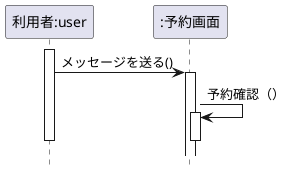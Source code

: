 @startuml 
hide footbox
participant "利用者:user" as user
participant ":予約画面" as login
activate user
user -> login:メッセージを送る()
activate login
login -> login: 予約確認（）
activate login

deactivate user
deactivate login